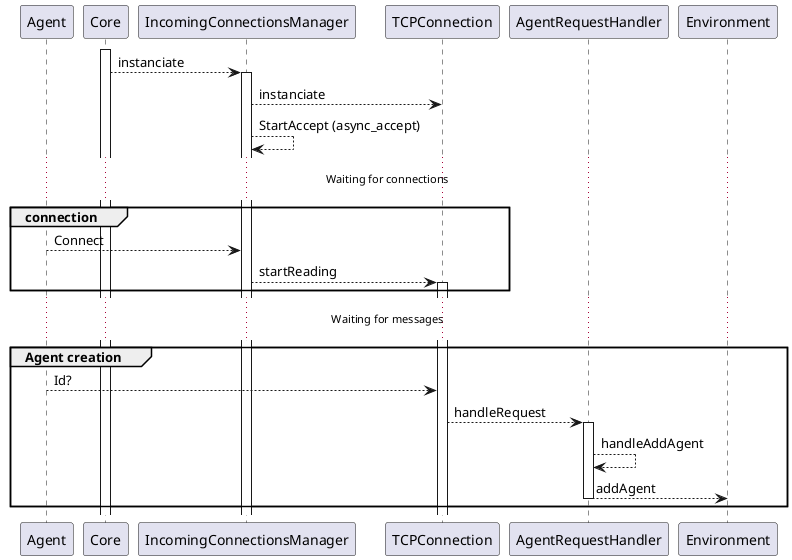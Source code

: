 @startuml

participant Agent
participant Core
' participant "Bluetooth Handler\nLib" as BTHandler
participant IncomingConnectionsManager as ICM

Activate Core
Core --> ICM: instanciate
Activate ICM
ICM --> TCPConnection: instanciate
ICM --> ICM: StartAccept (async_accept)

... Waiting for connections ...

group connection
   Agent --> ICM: Connect
   ICM --> TCPConnection: startReading
   Activate TCPConnection
end

... Waiting for messages ...

group Agent creation
   Agent --> TCPConnection: Id?
   TCPConnection --> AgentRequestHandler: handleRequest
   Activate AgentRequestHandler
   AgentRequestHandler --> AgentRequestHandler: handleAddAgent
   AgentRequestHandler --> Environment: addAgent
   deactivate AgentRequestHandler
end




'  alt bluetooth adapter present
'     BTHandler --> BluetoothEcho: Yes
'     BluetoothEcho --> BTHandler: Active?
'     alt bluetooth adapter active
'        BTHandler --> BluetoothEcho: Yes
'     else bluetooth adapter *not* active
'        BluetoothEcho --> BTHandler: Activate bluetooth
'        ...
'        BTHandler --> BluetoothEcho: Bluetooth adapter activated
'        note right
'           Asynchronous call
'           to "onActivityResult"
'        end note
'     end
'     BluetoothEcho --> User: Bluetooth adapter active
'  
'     BluetoothEcho --> BTHandler: Create BT Socket
'     alt Bluetooth socket created
'        BluetoothEcho --> User: Bluetooth socket created
'        note over BluetoothEcho
'           Application ready to receive
'           data over the created bluetooth socket
'        end note
'     else Error while creating bluetooth socket
'        BluetoothEcho --> User: Error, failed to create BT socket
'        note right
'           e.g. IOException
'        end note
'     end
'  
'  
'  |||
'  
'  else no bluetooth adapter
'     BTHandler --> BluetoothEcho: No
'     BluetoothEcho --> User: Error, no bluetooth adapter
'  end





@enduml
